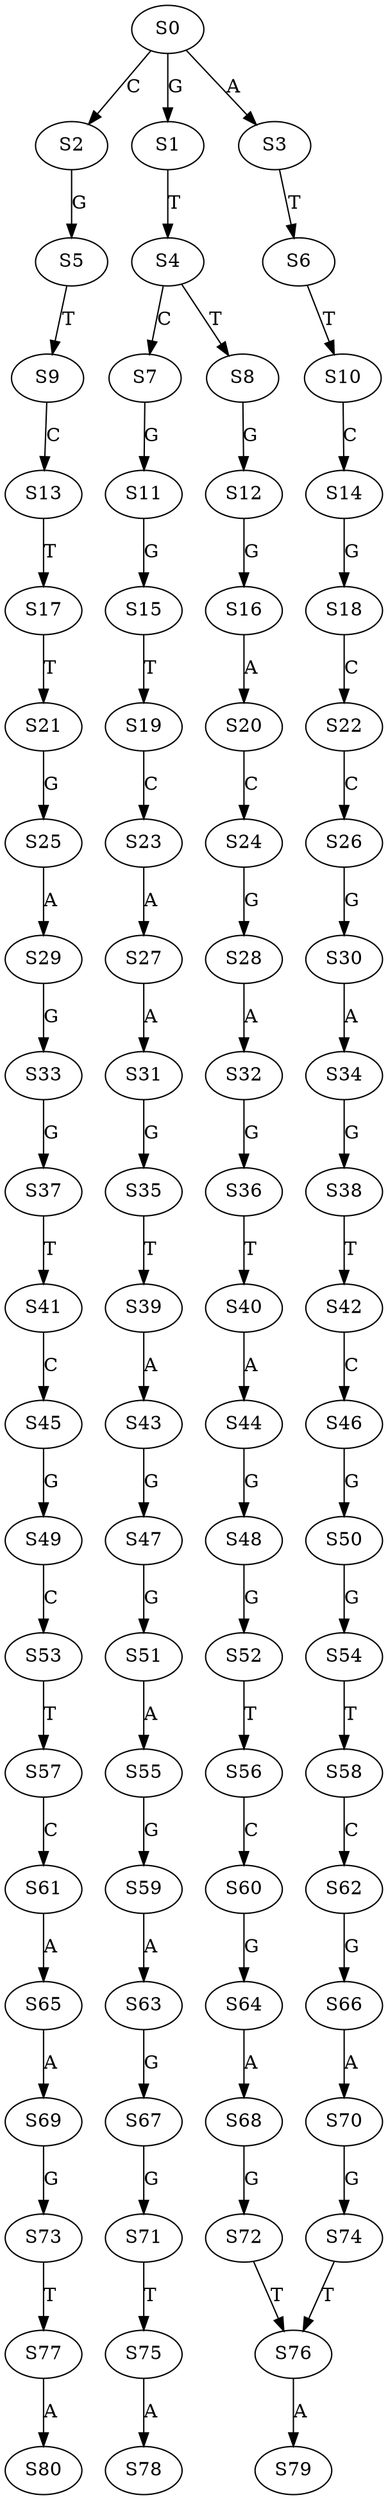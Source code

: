 strict digraph  {
	S0 -> S1 [ label = G ];
	S0 -> S2 [ label = C ];
	S0 -> S3 [ label = A ];
	S1 -> S4 [ label = T ];
	S2 -> S5 [ label = G ];
	S3 -> S6 [ label = T ];
	S4 -> S7 [ label = C ];
	S4 -> S8 [ label = T ];
	S5 -> S9 [ label = T ];
	S6 -> S10 [ label = T ];
	S7 -> S11 [ label = G ];
	S8 -> S12 [ label = G ];
	S9 -> S13 [ label = C ];
	S10 -> S14 [ label = C ];
	S11 -> S15 [ label = G ];
	S12 -> S16 [ label = G ];
	S13 -> S17 [ label = T ];
	S14 -> S18 [ label = G ];
	S15 -> S19 [ label = T ];
	S16 -> S20 [ label = A ];
	S17 -> S21 [ label = T ];
	S18 -> S22 [ label = C ];
	S19 -> S23 [ label = C ];
	S20 -> S24 [ label = C ];
	S21 -> S25 [ label = G ];
	S22 -> S26 [ label = C ];
	S23 -> S27 [ label = A ];
	S24 -> S28 [ label = G ];
	S25 -> S29 [ label = A ];
	S26 -> S30 [ label = G ];
	S27 -> S31 [ label = A ];
	S28 -> S32 [ label = A ];
	S29 -> S33 [ label = G ];
	S30 -> S34 [ label = A ];
	S31 -> S35 [ label = G ];
	S32 -> S36 [ label = G ];
	S33 -> S37 [ label = G ];
	S34 -> S38 [ label = G ];
	S35 -> S39 [ label = T ];
	S36 -> S40 [ label = T ];
	S37 -> S41 [ label = T ];
	S38 -> S42 [ label = T ];
	S39 -> S43 [ label = A ];
	S40 -> S44 [ label = A ];
	S41 -> S45 [ label = C ];
	S42 -> S46 [ label = C ];
	S43 -> S47 [ label = G ];
	S44 -> S48 [ label = G ];
	S45 -> S49 [ label = G ];
	S46 -> S50 [ label = G ];
	S47 -> S51 [ label = G ];
	S48 -> S52 [ label = G ];
	S49 -> S53 [ label = C ];
	S50 -> S54 [ label = G ];
	S51 -> S55 [ label = A ];
	S52 -> S56 [ label = T ];
	S53 -> S57 [ label = T ];
	S54 -> S58 [ label = T ];
	S55 -> S59 [ label = G ];
	S56 -> S60 [ label = C ];
	S57 -> S61 [ label = C ];
	S58 -> S62 [ label = C ];
	S59 -> S63 [ label = A ];
	S60 -> S64 [ label = G ];
	S61 -> S65 [ label = A ];
	S62 -> S66 [ label = G ];
	S63 -> S67 [ label = G ];
	S64 -> S68 [ label = A ];
	S65 -> S69 [ label = A ];
	S66 -> S70 [ label = A ];
	S67 -> S71 [ label = G ];
	S68 -> S72 [ label = G ];
	S69 -> S73 [ label = G ];
	S70 -> S74 [ label = G ];
	S71 -> S75 [ label = T ];
	S72 -> S76 [ label = T ];
	S73 -> S77 [ label = T ];
	S74 -> S76 [ label = T ];
	S75 -> S78 [ label = A ];
	S76 -> S79 [ label = A ];
	S77 -> S80 [ label = A ];
}
